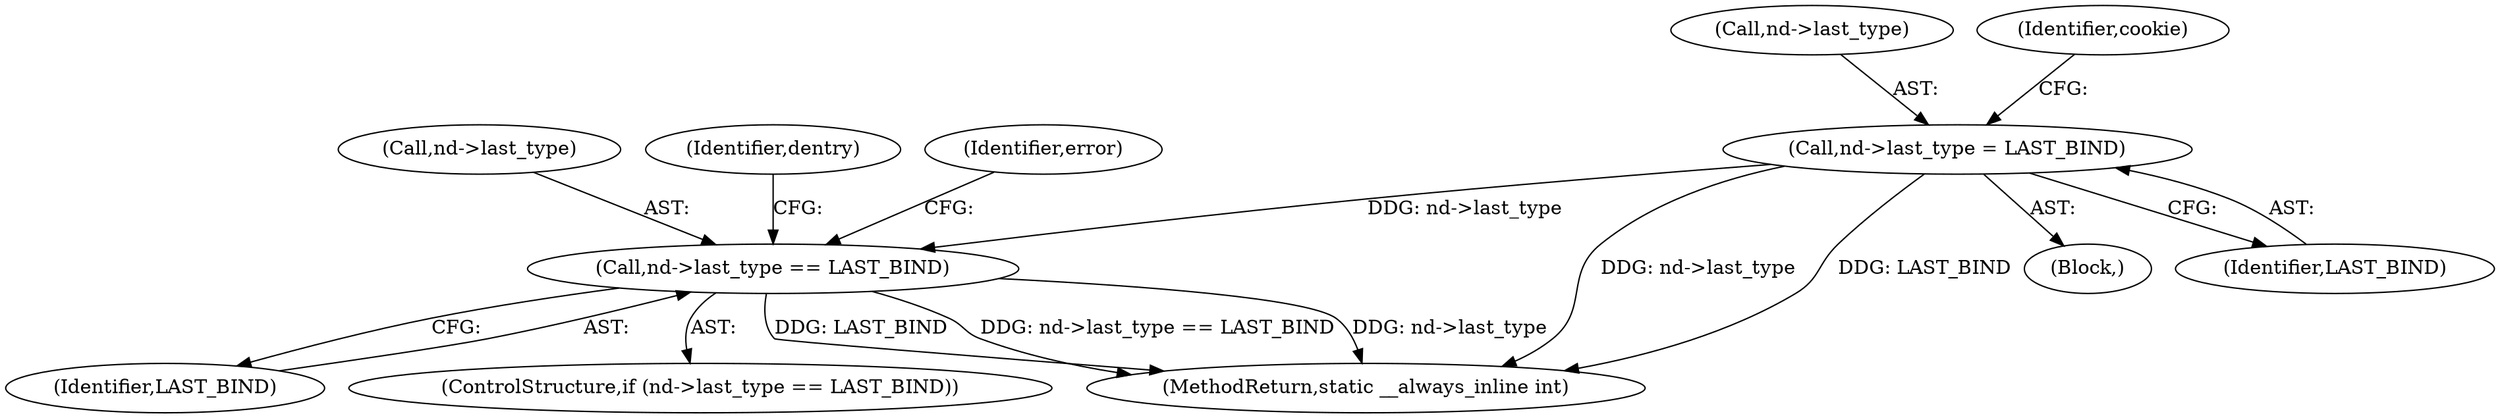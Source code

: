 digraph "0_linux_86acdca1b63e6890540fa19495cfc708beff3d8b@pointer" {
"1000176" [label="(Call,nd->last_type == LAST_BIND)"];
"1000140" [label="(Call,nd->last_type = LAST_BIND)"];
"1000180" [label="(Identifier,LAST_BIND)"];
"1000175" [label="(ControlStructure,if (nd->last_type == LAST_BIND))"];
"1000177" [label="(Call,nd->last_type)"];
"1000176" [label="(Call,nd->last_type == LAST_BIND)"];
"1000140" [label="(Call,nd->last_type = LAST_BIND)"];
"1000141" [label="(Call,nd->last_type)"];
"1000201" [label="(Identifier,dentry)"];
"1000211" [label="(MethodReturn,static __always_inline int)"];
"1000103" [label="(Block,)"];
"1000146" [label="(Identifier,cookie)"];
"1000183" [label="(Identifier,error)"];
"1000144" [label="(Identifier,LAST_BIND)"];
"1000176" -> "1000175"  [label="AST: "];
"1000176" -> "1000180"  [label="CFG: "];
"1000177" -> "1000176"  [label="AST: "];
"1000180" -> "1000176"  [label="AST: "];
"1000183" -> "1000176"  [label="CFG: "];
"1000201" -> "1000176"  [label="CFG: "];
"1000176" -> "1000211"  [label="DDG: LAST_BIND"];
"1000176" -> "1000211"  [label="DDG: nd->last_type == LAST_BIND"];
"1000176" -> "1000211"  [label="DDG: nd->last_type"];
"1000140" -> "1000176"  [label="DDG: nd->last_type"];
"1000140" -> "1000103"  [label="AST: "];
"1000140" -> "1000144"  [label="CFG: "];
"1000141" -> "1000140"  [label="AST: "];
"1000144" -> "1000140"  [label="AST: "];
"1000146" -> "1000140"  [label="CFG: "];
"1000140" -> "1000211"  [label="DDG: nd->last_type"];
"1000140" -> "1000211"  [label="DDG: LAST_BIND"];
}
